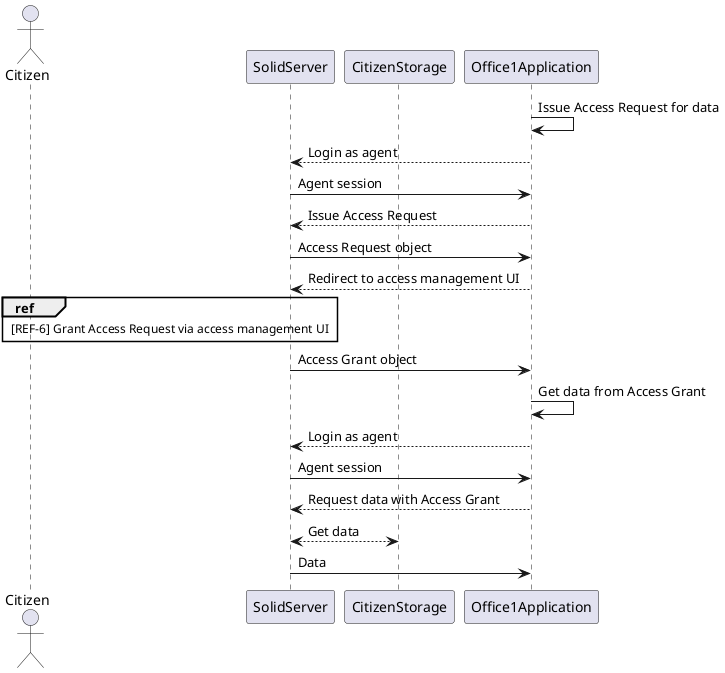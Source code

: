 @startuml
actor Citizen
'participant CitizenApplication
participant SolidServer
participant CitizenStorage
participant Office1Application
'participant Office1Storage
'participant Office1CitizenStorage
'participant Office2Application
'participant Office2Storage
'participant Office2CitizenStorage

'Access Request
Office1Application -> Office1Application : Issue Access Request for data

SolidServer <-- Office1Application : Login as agent
SolidServer -> Office1Application : Agent session

SolidServer <-- Office1Application : Issue Access Request
SolidServer -> Office1Application : Access Request object

SolidServer <-- Office1Application : Redirect to access management UI
ref over Citizen, SolidServer
  [REF-6] Grant Access Request via access management UI
end ref
SolidServer -> Office1Application : Access Grant object

'Access Grant
Office1Application -> Office1Application : Get data from Access Grant

SolidServer <-- Office1Application : Login as agent
SolidServer -> Office1Application : Agent session

SolidServer <-- Office1Application : Request data with Access Grant
SolidServer <--> CitizenStorage : Get data
SolidServer -> Office1Application : Data

@enduml